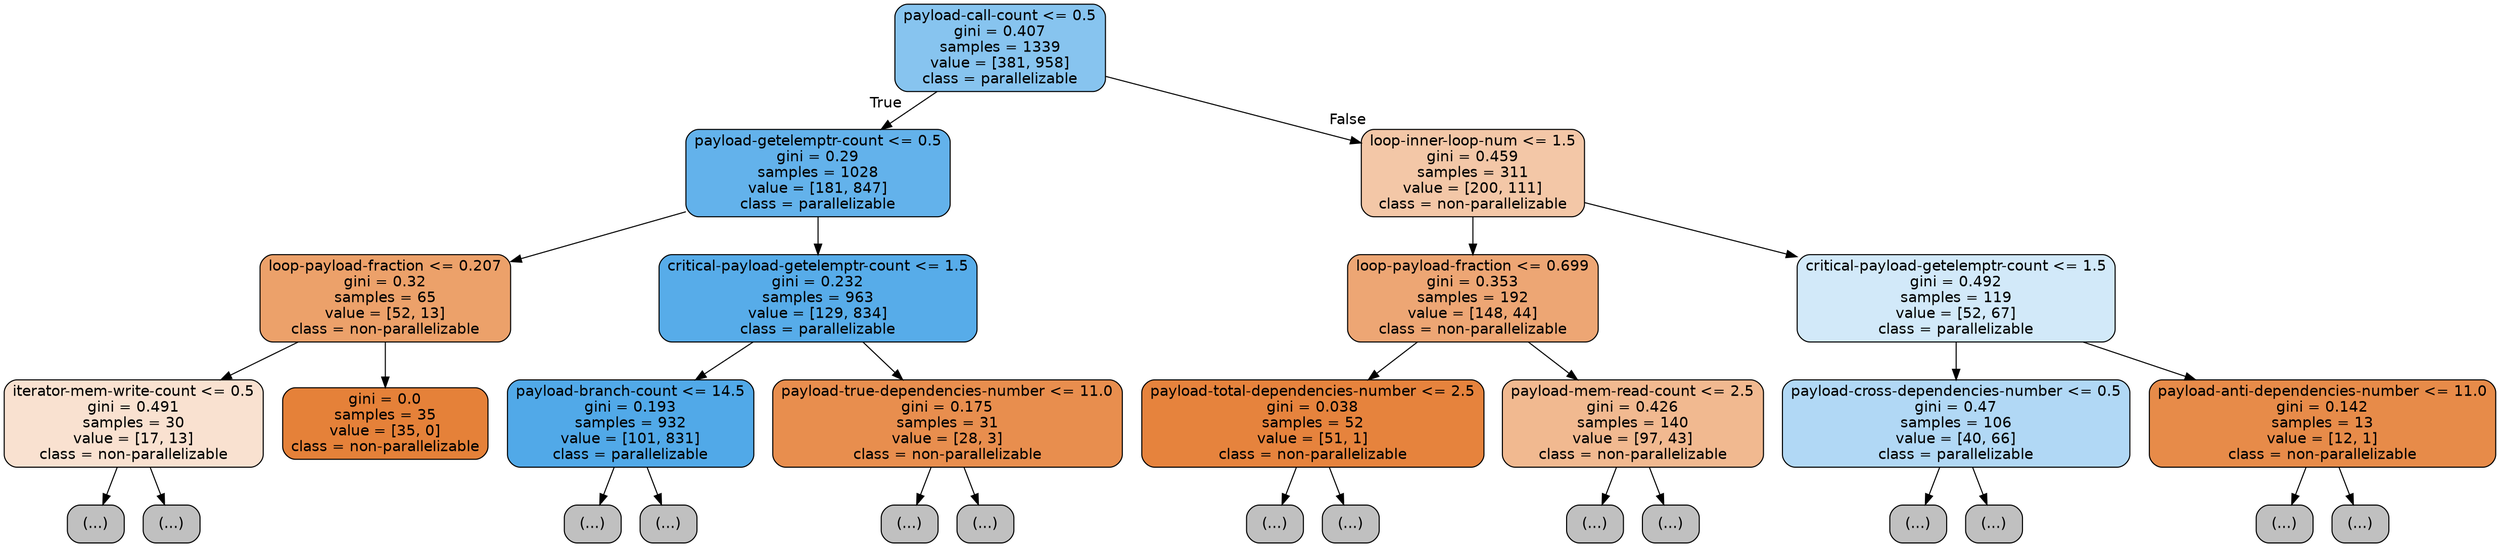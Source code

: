 digraph Tree {
node [shape=box, style="filled, rounded", color="black", fontname=helvetica] ;
edge [fontname=helvetica] ;
0 [label="payload-call-count <= 0.5\ngini = 0.407\nsamples = 1339\nvalue = [381, 958]\nclass = parallelizable", fillcolor="#399de59a"] ;
1 [label="payload-getelemptr-count <= 0.5\ngini = 0.29\nsamples = 1028\nvalue = [181, 847]\nclass = parallelizable", fillcolor="#399de5c9"] ;
0 -> 1 [labeldistance=2.5, labelangle=45, headlabel="True"] ;
2 [label="loop-payload-fraction <= 0.207\ngini = 0.32\nsamples = 65\nvalue = [52, 13]\nclass = non-parallelizable", fillcolor="#e58139bf"] ;
1 -> 2 ;
3 [label="iterator-mem-write-count <= 0.5\ngini = 0.491\nsamples = 30\nvalue = [17, 13]\nclass = non-parallelizable", fillcolor="#e581393c"] ;
2 -> 3 ;
4 [label="(...)", fillcolor="#C0C0C0"] ;
3 -> 4 ;
5 [label="(...)", fillcolor="#C0C0C0"] ;
3 -> 5 ;
20 [label="gini = 0.0\nsamples = 35\nvalue = [35, 0]\nclass = non-parallelizable", fillcolor="#e58139ff"] ;
2 -> 20 ;
21 [label="critical-payload-getelemptr-count <= 1.5\ngini = 0.232\nsamples = 963\nvalue = [129, 834]\nclass = parallelizable", fillcolor="#399de5d8"] ;
1 -> 21 ;
22 [label="payload-branch-count <= 14.5\ngini = 0.193\nsamples = 932\nvalue = [101, 831]\nclass = parallelizable", fillcolor="#399de5e0"] ;
21 -> 22 ;
23 [label="(...)", fillcolor="#C0C0C0"] ;
22 -> 23 ;
170 [label="(...)", fillcolor="#C0C0C0"] ;
22 -> 170 ;
183 [label="payload-true-dependencies-number <= 11.0\ngini = 0.175\nsamples = 31\nvalue = [28, 3]\nclass = non-parallelizable", fillcolor="#e58139e4"] ;
21 -> 183 ;
184 [label="(...)", fillcolor="#C0C0C0"] ;
183 -> 184 ;
185 [label="(...)", fillcolor="#C0C0C0"] ;
183 -> 185 ;
190 [label="loop-inner-loop-num <= 1.5\ngini = 0.459\nsamples = 311\nvalue = [200, 111]\nclass = non-parallelizable", fillcolor="#e5813971"] ;
0 -> 190 [labeldistance=2.5, labelangle=-45, headlabel="False"] ;
191 [label="loop-payload-fraction <= 0.699\ngini = 0.353\nsamples = 192\nvalue = [148, 44]\nclass = non-parallelizable", fillcolor="#e58139b3"] ;
190 -> 191 ;
192 [label="payload-total-dependencies-number <= 2.5\ngini = 0.038\nsamples = 52\nvalue = [51, 1]\nclass = non-parallelizable", fillcolor="#e58139fa"] ;
191 -> 192 ;
193 [label="(...)", fillcolor="#C0C0C0"] ;
192 -> 193 ;
196 [label="(...)", fillcolor="#C0C0C0"] ;
192 -> 196 ;
197 [label="payload-mem-read-count <= 2.5\ngini = 0.426\nsamples = 140\nvalue = [97, 43]\nclass = non-parallelizable", fillcolor="#e581398e"] ;
191 -> 197 ;
198 [label="(...)", fillcolor="#C0C0C0"] ;
197 -> 198 ;
203 [label="(...)", fillcolor="#C0C0C0"] ;
197 -> 203 ;
236 [label="critical-payload-getelemptr-count <= 1.5\ngini = 0.492\nsamples = 119\nvalue = [52, 67]\nclass = parallelizable", fillcolor="#399de539"] ;
190 -> 236 ;
237 [label="payload-cross-dependencies-number <= 0.5\ngini = 0.47\nsamples = 106\nvalue = [40, 66]\nclass = parallelizable", fillcolor="#399de564"] ;
236 -> 237 ;
238 [label="(...)", fillcolor="#C0C0C0"] ;
237 -> 238 ;
275 [label="(...)", fillcolor="#C0C0C0"] ;
237 -> 275 ;
278 [label="payload-anti-dependencies-number <= 11.0\ngini = 0.142\nsamples = 13\nvalue = [12, 1]\nclass = non-parallelizable", fillcolor="#e58139ea"] ;
236 -> 278 ;
279 [label="(...)", fillcolor="#C0C0C0"] ;
278 -> 279 ;
280 [label="(...)", fillcolor="#C0C0C0"] ;
278 -> 280 ;
}